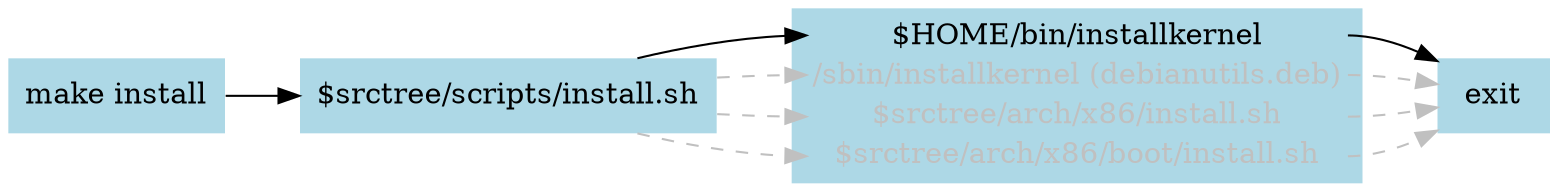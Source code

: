 digraph KERNELINSTALL {
    rankdir=LR;

    node [shape=plaintext, style=filled, fillcolor=lightblue];
    edge [color=gray];

    // Nodes
    A [label="make install"];
    B [label="$srctree/scripts/install.sh"];
    C [label=<
        <table border="0" cellspacing="0">
            <tr>
                <td port="f0" bgcolor="lightblue"><font color="black">$HOME/bin/installkernel</font></td>
            </tr>
            <tr>
                <td port="f1" bgcolor="lightblue"><font color="gray">/sbin/installkernel (debianutils.deb)</font></td>
            </tr>
            <tr>
                <td port="f2" bgcolor="lightblue"><font color="gray">$srctree/arch/x86/install.sh</font></td>
            </tr>
            <tr>
                <td port="f3" bgcolor="lightblue"><font color="gray">$srctree/arch/x86/boot/install.sh</font></td>
            </tr>
        </table>
      >];
    D [label="exit"];

    // Edges
    A -> B [color=black];
    B -> C:f0 [color=black];
    B -> C:f1 [style=dashed];
    B -> C:f2 [style=dashed];
    B -> C:f3 [style=dashed];
    C:f0 -> D [color=black];
    C:f1 -> D [style=dashed];
    C:f2 -> D [style=dashed];
    C:f3 -> D [style=dashed];
}